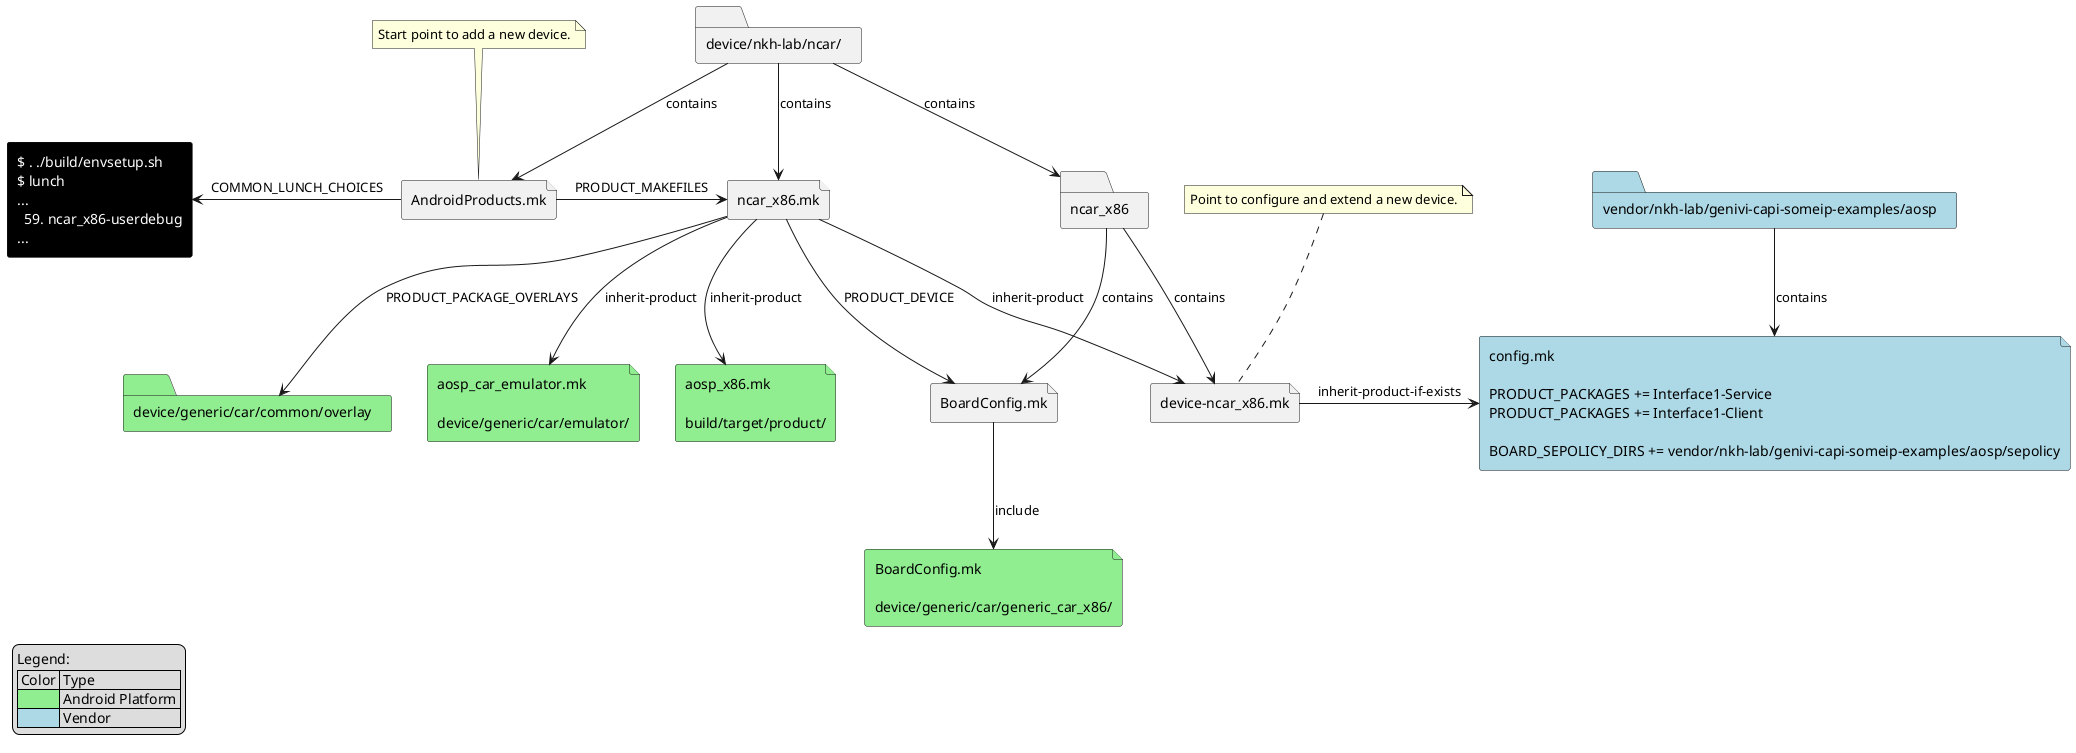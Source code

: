 @startuml

legend left
    Legend:
    | Color | Type |
    |<#LightGreen>| Android Platform |
    |<#LightBlue>| Vendor |
endlegend

rectangle lunch #black;text:white [
    $ . ./build/envsetup.sh
    $ lunch
    ...
      59. ncar_x86-userdebug
    ...
]
    
' Android Platform
folder generic_car_common_overlay #LightGreen [
    device/generic/car/common/overlay
]

file aosp_car_emulator.mk #LightGreen [
    aosp_car_emulator.mk

    device/generic/car/emulator/
]

file aosp_x86.mk #LightGreen [
    aosp_x86.mk 

    build/target/product/
]

file aosp_BoardConfig.mk #LightGreen [
    BoardConfig.mk

    device/generic/car/generic_car_x86/
]

' New device stuff
folder ncar [
    device/nkh-lab/ncar/
]

file AndroidProducts.mk
file ncar_x86.mk
folder ncar_x86
file BoardConfig.mk
file device_ncar_x86.mk [
    device-ncar_x86.mk
]

note top of AndroidProducts.mk : Start point to add a new device.
note top of device_ncar_x86.mk : Point to configure and extend a new device.

' Vendor stuff
folder vendor  #LightBlue [
    vendor/nkh-lab/genivi-capi-someip-examples/aosp
]

file config.mk #LightBlue [
    config.mk

    PRODUCT_PACKAGES += Interface1-Service
    PRODUCT_PACKAGES += Interface1-Client

    BOARD_SEPOLICY_DIRS += vendor/nkh-lab/genivi-capi-someip-examples/aosp/sepolicy
]

ncar -down-> AndroidProducts.mk : contains
ncar -down-> ncar_x86.mk : contains
ncar -down-> ncar_x86 : contains
ncar_x86 -down-> BoardConfig.mk : contains
ncar_x86 -down-> device_ncar_x86.mk : contains

AndroidProducts.mk -> ncar_x86.mk : PRODUCT_MAKEFILES
AndroidProducts.mk -left-> lunch : COMMON_LUNCH_CHOICES

ncar_x86.mk --> generic_car_common_overlay : PRODUCT_PACKAGE_OVERLAYS
ncar_x86.mk --> aosp_car_emulator.mk : inherit-product
ncar_x86.mk --> aosp_x86.mk : inherit-product
ncar_x86.mk -right-> BoardConfig.mk : PRODUCT_DEVICE
ncar_x86.mk -right-> device_ncar_x86.mk : inherit-product

BoardConfig.mk --> aosp_BoardConfig.mk : include

vendor --> config.mk : contains
device_ncar_x86.mk -right-> config.mk : inherit-product-if-exists

@enduml 